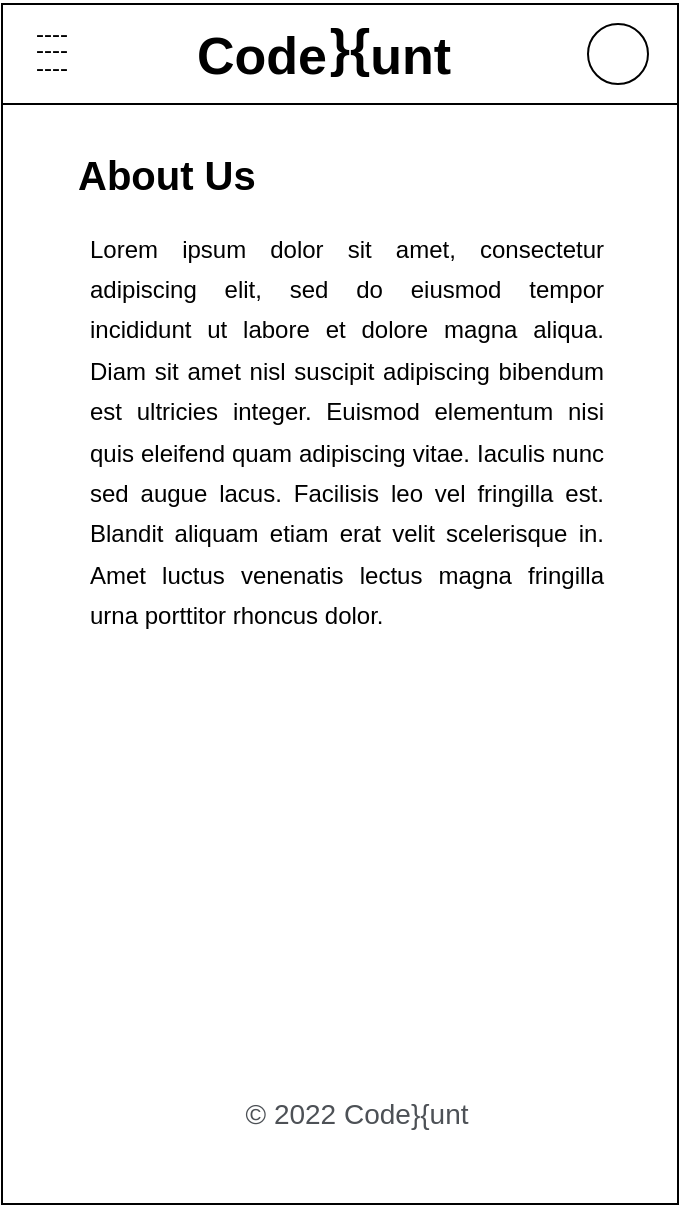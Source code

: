 <mxfile version="16.6.4" type="device"><diagram id="2K3Uk_3NQG44djGO0lo0" name="Page-1"><mxGraphModel dx="918" dy="548" grid="1" gridSize="10" guides="1" tooltips="1" connect="1" arrows="1" fold="1" page="1" pageScale="1" pageWidth="827" pageHeight="1169" math="0" shadow="0"><root><mxCell id="0"/><mxCell id="1" parent="0"/><mxCell id="3" value="" style="rounded=0;whiteSpace=wrap;html=1;fontSize=8;" parent="1" vertex="1"><mxGeometry x="220" y="100" width="338" height="600" as="geometry"/></mxCell><mxCell id="4" value="" style="rounded=0;whiteSpace=wrap;html=1;" parent="1" vertex="1"><mxGeometry x="220" y="100" width="338" height="50" as="geometry"/></mxCell><mxCell id="5" value="&lt;p style=&quot;line-height: 0.7&quot;&gt;----&lt;br&gt;----&lt;br&gt;----&lt;/p&gt;" style="text;html=1;strokeColor=none;fillColor=none;align=center;verticalAlign=middle;whiteSpace=wrap;rounded=0;" parent="1" vertex="1"><mxGeometry x="230" y="108" width="30" height="30" as="geometry"/></mxCell><mxCell id="6" value="}{" style="text;html=1;strokeColor=none;fillColor=none;align=center;verticalAlign=middle;whiteSpace=wrap;rounded=0;fontSize=26;fontStyle=1" parent="1" vertex="1"><mxGeometry x="364" y="107" width="60" height="30" as="geometry"/></mxCell><mxCell id="7" value="" style="ellipse;whiteSpace=wrap;html=1;aspect=fixed;fontSize=28;" parent="1" vertex="1"><mxGeometry x="513" y="110" width="30" height="30" as="geometry"/></mxCell><mxCell id="9" value="&lt;p style=&quot;text-align: justify ; line-height: 1.5&quot;&gt;&lt;span style=&quot;font-weight: normal ; line-height: 1.7&quot;&gt;Lorem ipsum dolor sit amet, consectetur adipiscing elit, sed do eiusmod tempor incididunt ut labore et dolore magna aliqua. Diam sit amet nisl suscipit adipiscing bibendum est ultricies integer. Euismod elementum nisi quis eleifend quam adipiscing vitae. Iaculis nunc sed augue lacus. Facilisis leo vel fringilla est. Blandit aliquam etiam erat velit scelerisque in. Amet luctus venenatis lectus magna fringilla urna porttitor rhoncus dolor.&lt;/span&gt;&lt;/p&gt;" style="text;html=1;strokeColor=none;fillColor=none;align=left;verticalAlign=middle;whiteSpace=wrap;rounded=0;fontSize=12;fontStyle=1" parent="1" vertex="1"><mxGeometry x="261.5" y="224" width="258.5" height="180" as="geometry"/></mxCell><mxCell id="17" value="&lt;b style=&quot;font-size: 26px;&quot;&gt;Code&amp;nbsp; &amp;nbsp;unt&lt;/b&gt;" style="text;html=1;strokeColor=none;fillColor=none;align=center;verticalAlign=middle;whiteSpace=wrap;rounded=0;fontSize=26;" parent="1" vertex="1"><mxGeometry x="266.38" y="111" width="230" height="30" as="geometry"/></mxCell><mxCell id="18" value="About Us" style="text;html=1;align=left;verticalAlign=middle;resizable=0;points=[];autosize=1;strokeColor=none;fillColor=none;fontSize=20;fontStyle=1" parent="1" vertex="1"><mxGeometry x="256.44" y="170" width="100" height="30" as="geometry"/></mxCell><mxCell id="40" value="&lt;span style=&quot;color: rgb(77 , 81 , 86) ; font-family: &amp;#34;apple sd gothic neo&amp;#34; , &amp;#34;arial&amp;#34; , sans-serif ; font-size: 14px ; font-weight: 400 ; text-align: left ; background-color: rgb(255 , 255 , 255)&quot;&gt;© 2022 Code}{unt&lt;/span&gt;" style="text;html=1;align=center;verticalAlign=middle;resizable=0;points=[];autosize=1;strokeColor=none;fillColor=none;fontSize=12;fontStyle=1" parent="1" vertex="1"><mxGeometry x="331.5" y="645" width="130" height="20" as="geometry"/></mxCell></root></mxGraphModel></diagram></mxfile>